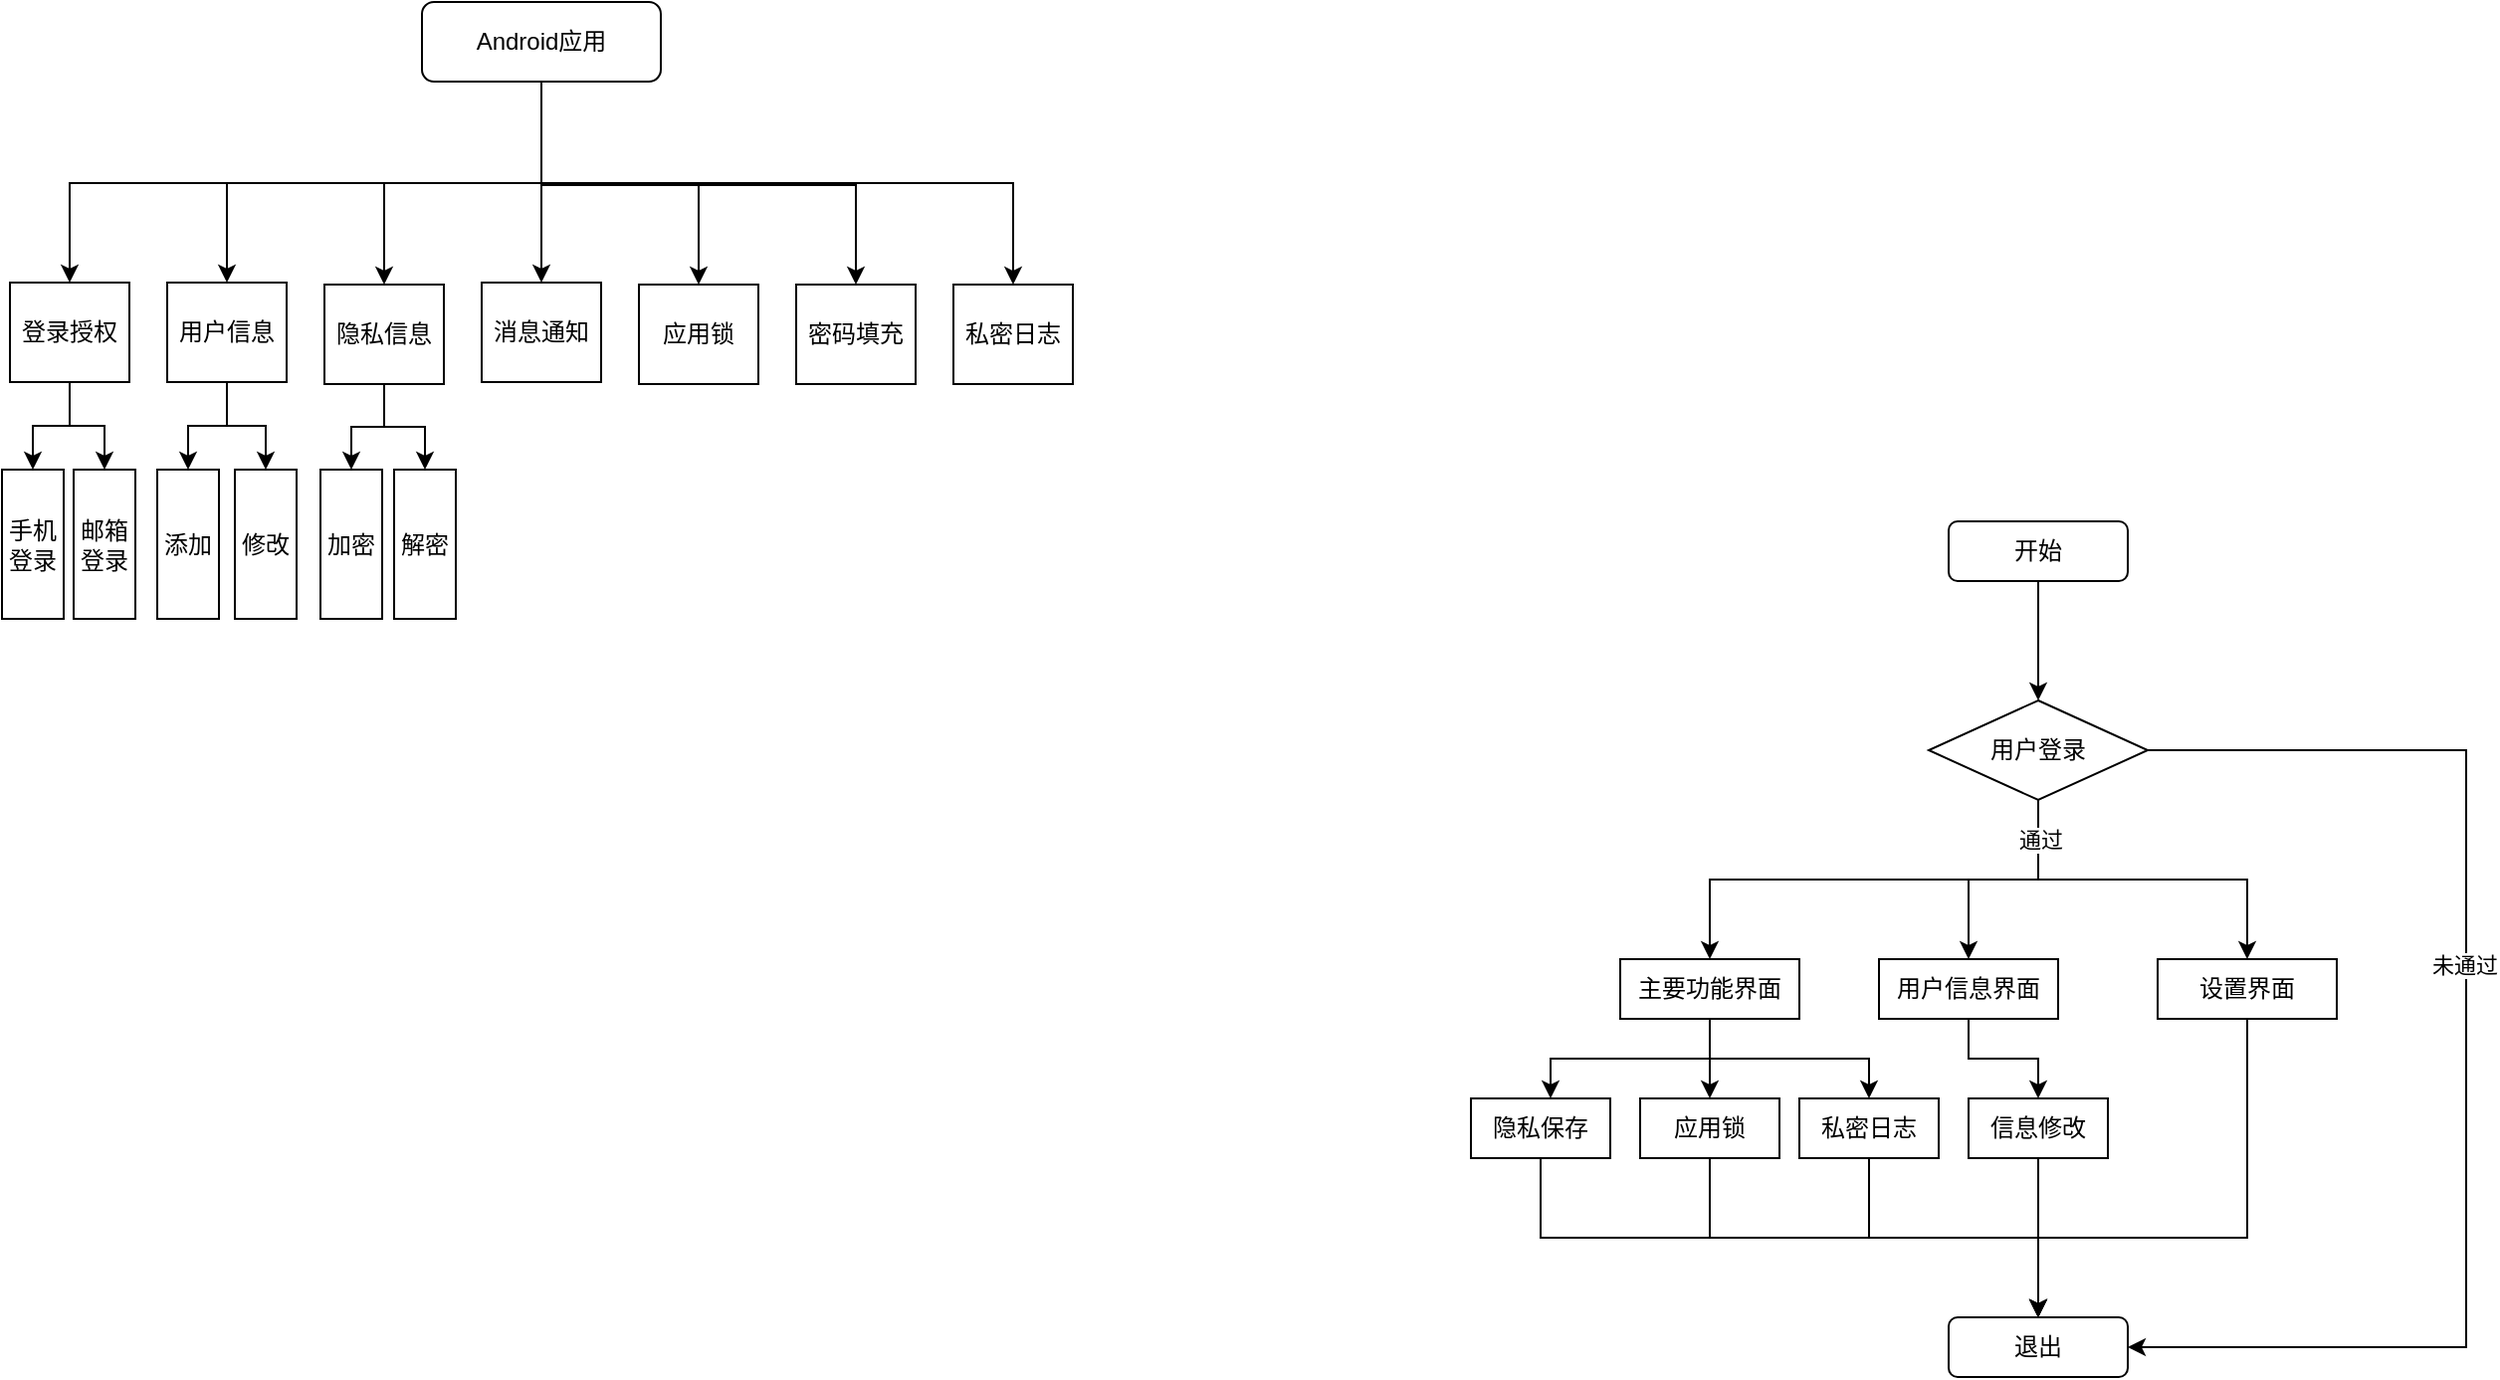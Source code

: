 <mxfile version="16.2.4" type="github">
  <diagram id="R2lEEEUBdFMjLlhIrx00" name="Page-1">
    <mxGraphModel dx="838" dy="691" grid="0" gridSize="10" guides="1" tooltips="1" connect="1" arrows="1" fold="1" page="1" pageScale="1" pageWidth="2339" pageHeight="3300" math="0" shadow="0" extFonts="Permanent Marker^https://fonts.googleapis.com/css?family=Permanent+Marker">
      <root>
        <mxCell id="0" />
        <mxCell id="1" parent="0" />
        <mxCell id="ruk9dVWkBwT-yQkAl1L8-58" style="edgeStyle=orthogonalEdgeStyle;rounded=0;orthogonalLoop=1;jettySize=auto;html=1;entryX=0.5;entryY=0;entryDx=0;entryDy=0;" edge="1" parent="1" source="ruk9dVWkBwT-yQkAl1L8-2" target="ruk9dVWkBwT-yQkAl1L8-44">
          <mxGeometry relative="1" as="geometry" />
        </mxCell>
        <mxCell id="ruk9dVWkBwT-yQkAl1L8-59" style="edgeStyle=orthogonalEdgeStyle;rounded=0;orthogonalLoop=1;jettySize=auto;html=1;" edge="1" parent="1" source="ruk9dVWkBwT-yQkAl1L8-2" target="ruk9dVWkBwT-yQkAl1L8-45">
          <mxGeometry relative="1" as="geometry" />
        </mxCell>
        <mxCell id="ruk9dVWkBwT-yQkAl1L8-61" style="edgeStyle=orthogonalEdgeStyle;rounded=0;orthogonalLoop=1;jettySize=auto;html=1;" edge="1" parent="1" source="ruk9dVWkBwT-yQkAl1L8-2" target="ruk9dVWkBwT-yQkAl1L8-49">
          <mxGeometry relative="1" as="geometry">
            <Array as="points">
              <mxPoint x="380" y="210" />
              <mxPoint x="617" y="210" />
            </Array>
          </mxGeometry>
        </mxCell>
        <mxCell id="ruk9dVWkBwT-yQkAl1L8-62" style="edgeStyle=orthogonalEdgeStyle;rounded=0;orthogonalLoop=1;jettySize=auto;html=1;" edge="1" parent="1" source="ruk9dVWkBwT-yQkAl1L8-2" target="ruk9dVWkBwT-yQkAl1L8-46">
          <mxGeometry relative="1" as="geometry" />
        </mxCell>
        <mxCell id="ruk9dVWkBwT-yQkAl1L8-63" style="edgeStyle=orthogonalEdgeStyle;rounded=0;orthogonalLoop=1;jettySize=auto;html=1;entryX=0.5;entryY=0;entryDx=0;entryDy=0;" edge="1" parent="1" source="ruk9dVWkBwT-yQkAl1L8-2" target="ruk9dVWkBwT-yQkAl1L8-42">
          <mxGeometry relative="1" as="geometry">
            <Array as="points">
              <mxPoint x="380" y="210" />
              <mxPoint x="222" y="210" />
            </Array>
          </mxGeometry>
        </mxCell>
        <mxCell id="ruk9dVWkBwT-yQkAl1L8-64" style="edgeStyle=orthogonalEdgeStyle;rounded=0;orthogonalLoop=1;jettySize=auto;html=1;entryX=0.5;entryY=0;entryDx=0;entryDy=0;" edge="1" parent="1" source="ruk9dVWkBwT-yQkAl1L8-2" target="ruk9dVWkBwT-yQkAl1L8-51">
          <mxGeometry relative="1" as="geometry">
            <Array as="points">
              <mxPoint x="380" y="210" />
              <mxPoint x="143" y="210" />
            </Array>
          </mxGeometry>
        </mxCell>
        <mxCell id="ruk9dVWkBwT-yQkAl1L8-65" style="edgeStyle=orthogonalEdgeStyle;rounded=0;orthogonalLoop=1;jettySize=auto;html=1;" edge="1" parent="1" source="ruk9dVWkBwT-yQkAl1L8-2" target="ruk9dVWkBwT-yQkAl1L8-43">
          <mxGeometry relative="1" as="geometry">
            <Array as="points">
              <mxPoint x="380" y="211" />
              <mxPoint x="538" y="211" />
            </Array>
          </mxGeometry>
        </mxCell>
        <mxCell id="ruk9dVWkBwT-yQkAl1L8-2" value="Android应用" style="rounded=1;whiteSpace=wrap;html=1;" vertex="1" parent="1">
          <mxGeometry x="320" y="119" width="120" height="40" as="geometry" />
        </mxCell>
        <mxCell id="ruk9dVWkBwT-yQkAl1L8-22" style="edgeStyle=orthogonalEdgeStyle;rounded=0;orthogonalLoop=1;jettySize=auto;html=1;entryX=0.5;entryY=0;entryDx=0;entryDy=0;" edge="1" parent="1" source="ruk9dVWkBwT-yQkAl1L8-9" target="ruk9dVWkBwT-yQkAl1L8-11">
          <mxGeometry relative="1" as="geometry" />
        </mxCell>
        <mxCell id="ruk9dVWkBwT-yQkAl1L8-9" value="开始" style="rounded=1;whiteSpace=wrap;html=1;" vertex="1" parent="1">
          <mxGeometry x="1087" y="380" width="90" height="30" as="geometry" />
        </mxCell>
        <mxCell id="ruk9dVWkBwT-yQkAl1L8-23" style="edgeStyle=orthogonalEdgeStyle;rounded=0;orthogonalLoop=1;jettySize=auto;html=1;exitX=1;exitY=0.5;exitDx=0;exitDy=0;entryX=1;entryY=0.5;entryDx=0;entryDy=0;" edge="1" parent="1" source="ruk9dVWkBwT-yQkAl1L8-11" target="ruk9dVWkBwT-yQkAl1L8-21">
          <mxGeometry relative="1" as="geometry">
            <Array as="points">
              <mxPoint x="1347" y="495" />
              <mxPoint x="1347" y="795" />
            </Array>
          </mxGeometry>
        </mxCell>
        <mxCell id="ruk9dVWkBwT-yQkAl1L8-24" value="未通过" style="edgeLabel;html=1;align=center;verticalAlign=middle;resizable=0;points=[];" vertex="1" connectable="0" parent="ruk9dVWkBwT-yQkAl1L8-23">
          <mxGeometry x="-0.149" y="-1" relative="1" as="geometry">
            <mxPoint as="offset" />
          </mxGeometry>
        </mxCell>
        <mxCell id="ruk9dVWkBwT-yQkAl1L8-25" style="edgeStyle=orthogonalEdgeStyle;rounded=0;orthogonalLoop=1;jettySize=auto;html=1;exitX=0.5;exitY=1;exitDx=0;exitDy=0;entryX=0.5;entryY=0;entryDx=0;entryDy=0;" edge="1" parent="1" source="ruk9dVWkBwT-yQkAl1L8-11" target="ruk9dVWkBwT-yQkAl1L8-14">
          <mxGeometry relative="1" as="geometry" />
        </mxCell>
        <mxCell id="ruk9dVWkBwT-yQkAl1L8-27" style="edgeStyle=orthogonalEdgeStyle;rounded=0;orthogonalLoop=1;jettySize=auto;html=1;" edge="1" parent="1" source="ruk9dVWkBwT-yQkAl1L8-11" target="ruk9dVWkBwT-yQkAl1L8-12">
          <mxGeometry relative="1" as="geometry" />
        </mxCell>
        <mxCell id="ruk9dVWkBwT-yQkAl1L8-28" style="edgeStyle=orthogonalEdgeStyle;rounded=0;orthogonalLoop=1;jettySize=auto;html=1;" edge="1" parent="1" source="ruk9dVWkBwT-yQkAl1L8-11" target="ruk9dVWkBwT-yQkAl1L8-13">
          <mxGeometry relative="1" as="geometry">
            <Array as="points">
              <mxPoint x="1132" y="560" />
              <mxPoint x="967" y="560" />
            </Array>
          </mxGeometry>
        </mxCell>
        <mxCell id="ruk9dVWkBwT-yQkAl1L8-29" value="通过" style="edgeLabel;html=1;align=center;verticalAlign=middle;resizable=0;points=[];" vertex="1" connectable="0" parent="ruk9dVWkBwT-yQkAl1L8-28">
          <mxGeometry x="-0.842" y="1" relative="1" as="geometry">
            <mxPoint as="offset" />
          </mxGeometry>
        </mxCell>
        <mxCell id="ruk9dVWkBwT-yQkAl1L8-11" value="用户登录" style="rhombus;whiteSpace=wrap;html=1;" vertex="1" parent="1">
          <mxGeometry x="1077" y="470" width="110" height="50" as="geometry" />
        </mxCell>
        <mxCell id="ruk9dVWkBwT-yQkAl1L8-34" style="edgeStyle=orthogonalEdgeStyle;rounded=0;orthogonalLoop=1;jettySize=auto;html=1;" edge="1" parent="1" source="ruk9dVWkBwT-yQkAl1L8-12" target="ruk9dVWkBwT-yQkAl1L8-19">
          <mxGeometry relative="1" as="geometry" />
        </mxCell>
        <mxCell id="ruk9dVWkBwT-yQkAl1L8-12" value="用户信息界面" style="rounded=0;whiteSpace=wrap;html=1;" vertex="1" parent="1">
          <mxGeometry x="1052" y="600" width="90" height="30" as="geometry" />
        </mxCell>
        <mxCell id="ruk9dVWkBwT-yQkAl1L8-31" style="edgeStyle=orthogonalEdgeStyle;rounded=0;orthogonalLoop=1;jettySize=auto;html=1;entryX=0.5;entryY=0;entryDx=0;entryDy=0;" edge="1" parent="1" source="ruk9dVWkBwT-yQkAl1L8-13">
          <mxGeometry relative="1" as="geometry">
            <mxPoint x="887" y="670.0" as="targetPoint" />
            <Array as="points">
              <mxPoint x="967" y="650" />
              <mxPoint x="887" y="650" />
            </Array>
          </mxGeometry>
        </mxCell>
        <mxCell id="ruk9dVWkBwT-yQkAl1L8-32" style="edgeStyle=orthogonalEdgeStyle;rounded=0;orthogonalLoop=1;jettySize=auto;html=1;" edge="1" parent="1" source="ruk9dVWkBwT-yQkAl1L8-13" target="ruk9dVWkBwT-yQkAl1L8-16">
          <mxGeometry relative="1" as="geometry" />
        </mxCell>
        <mxCell id="ruk9dVWkBwT-yQkAl1L8-33" style="edgeStyle=orthogonalEdgeStyle;rounded=0;orthogonalLoop=1;jettySize=auto;html=1;" edge="1" parent="1" source="ruk9dVWkBwT-yQkAl1L8-13" target="ruk9dVWkBwT-yQkAl1L8-17">
          <mxGeometry relative="1" as="geometry" />
        </mxCell>
        <mxCell id="ruk9dVWkBwT-yQkAl1L8-13" value="主要功能界面" style="rounded=0;whiteSpace=wrap;html=1;" vertex="1" parent="1">
          <mxGeometry x="922" y="600" width="90" height="30" as="geometry" />
        </mxCell>
        <mxCell id="ruk9dVWkBwT-yQkAl1L8-36" style="edgeStyle=orthogonalEdgeStyle;rounded=0;orthogonalLoop=1;jettySize=auto;html=1;" edge="1" parent="1" source="ruk9dVWkBwT-yQkAl1L8-14" target="ruk9dVWkBwT-yQkAl1L8-21">
          <mxGeometry relative="1" as="geometry">
            <Array as="points">
              <mxPoint x="1237" y="740" />
              <mxPoint x="1132" y="740" />
            </Array>
          </mxGeometry>
        </mxCell>
        <mxCell id="ruk9dVWkBwT-yQkAl1L8-14" value="设置界面" style="rounded=0;whiteSpace=wrap;html=1;" vertex="1" parent="1">
          <mxGeometry x="1192" y="600" width="90" height="30" as="geometry" />
        </mxCell>
        <mxCell id="ruk9dVWkBwT-yQkAl1L8-41" style="edgeStyle=orthogonalEdgeStyle;rounded=0;orthogonalLoop=1;jettySize=auto;html=1;" edge="1" parent="1" source="ruk9dVWkBwT-yQkAl1L8-15" target="ruk9dVWkBwT-yQkAl1L8-21">
          <mxGeometry relative="1" as="geometry">
            <Array as="points">
              <mxPoint x="882" y="740" />
              <mxPoint x="1132" y="740" />
            </Array>
          </mxGeometry>
        </mxCell>
        <mxCell id="ruk9dVWkBwT-yQkAl1L8-15" value="隐私保存" style="rounded=0;whiteSpace=wrap;html=1;" vertex="1" parent="1">
          <mxGeometry x="847" y="670" width="70" height="30" as="geometry" />
        </mxCell>
        <mxCell id="ruk9dVWkBwT-yQkAl1L8-37" style="edgeStyle=orthogonalEdgeStyle;rounded=0;orthogonalLoop=1;jettySize=auto;html=1;entryX=0.5;entryY=0;entryDx=0;entryDy=0;" edge="1" parent="1" source="ruk9dVWkBwT-yQkAl1L8-16" target="ruk9dVWkBwT-yQkAl1L8-21">
          <mxGeometry relative="1" as="geometry">
            <Array as="points">
              <mxPoint x="967" y="740" />
              <mxPoint x="1132" y="740" />
            </Array>
          </mxGeometry>
        </mxCell>
        <mxCell id="ruk9dVWkBwT-yQkAl1L8-16" value="应用锁" style="rounded=0;whiteSpace=wrap;html=1;" vertex="1" parent="1">
          <mxGeometry x="932" y="670" width="70" height="30" as="geometry" />
        </mxCell>
        <mxCell id="ruk9dVWkBwT-yQkAl1L8-40" style="edgeStyle=orthogonalEdgeStyle;rounded=0;orthogonalLoop=1;jettySize=auto;html=1;entryX=0.5;entryY=0;entryDx=0;entryDy=0;" edge="1" parent="1" source="ruk9dVWkBwT-yQkAl1L8-17" target="ruk9dVWkBwT-yQkAl1L8-21">
          <mxGeometry relative="1" as="geometry">
            <mxPoint x="1077" y="780" as="targetPoint" />
            <Array as="points">
              <mxPoint x="1047" y="740" />
              <mxPoint x="1132" y="740" />
            </Array>
          </mxGeometry>
        </mxCell>
        <mxCell id="ruk9dVWkBwT-yQkAl1L8-17" value="私密日志" style="rounded=0;whiteSpace=wrap;html=1;" vertex="1" parent="1">
          <mxGeometry x="1012" y="670" width="70" height="30" as="geometry" />
        </mxCell>
        <mxCell id="ruk9dVWkBwT-yQkAl1L8-35" style="edgeStyle=orthogonalEdgeStyle;rounded=0;orthogonalLoop=1;jettySize=auto;html=1;" edge="1" parent="1" source="ruk9dVWkBwT-yQkAl1L8-19" target="ruk9dVWkBwT-yQkAl1L8-21">
          <mxGeometry relative="1" as="geometry" />
        </mxCell>
        <mxCell id="ruk9dVWkBwT-yQkAl1L8-19" value="信息修改" style="rounded=0;whiteSpace=wrap;html=1;" vertex="1" parent="1">
          <mxGeometry x="1097" y="670" width="70" height="30" as="geometry" />
        </mxCell>
        <mxCell id="ruk9dVWkBwT-yQkAl1L8-21" value="退出" style="rounded=1;whiteSpace=wrap;html=1;" vertex="1" parent="1">
          <mxGeometry x="1087" y="780" width="90" height="30" as="geometry" />
        </mxCell>
        <mxCell id="ruk9dVWkBwT-yQkAl1L8-68" style="edgeStyle=orthogonalEdgeStyle;rounded=0;orthogonalLoop=1;jettySize=auto;html=1;entryX=0.5;entryY=0;entryDx=0;entryDy=0;" edge="1" parent="1" source="ruk9dVWkBwT-yQkAl1L8-42" target="ruk9dVWkBwT-yQkAl1L8-54">
          <mxGeometry relative="1" as="geometry" />
        </mxCell>
        <mxCell id="ruk9dVWkBwT-yQkAl1L8-69" style="edgeStyle=orthogonalEdgeStyle;rounded=0;orthogonalLoop=1;jettySize=auto;html=1;entryX=0.5;entryY=0;entryDx=0;entryDy=0;" edge="1" parent="1" source="ruk9dVWkBwT-yQkAl1L8-42" target="ruk9dVWkBwT-yQkAl1L8-55">
          <mxGeometry relative="1" as="geometry" />
        </mxCell>
        <mxCell id="ruk9dVWkBwT-yQkAl1L8-42" value="用户信息" style="rounded=0;whiteSpace=wrap;html=1;" vertex="1" parent="1">
          <mxGeometry x="192" y="260" width="60" height="50" as="geometry" />
        </mxCell>
        <mxCell id="ruk9dVWkBwT-yQkAl1L8-43" value="密码填充" style="rounded=0;whiteSpace=wrap;html=1;" vertex="1" parent="1">
          <mxGeometry x="508" y="261" width="60" height="50" as="geometry" />
        </mxCell>
        <mxCell id="ruk9dVWkBwT-yQkAl1L8-44" value="消息通知" style="rounded=0;whiteSpace=wrap;html=1;" vertex="1" parent="1">
          <mxGeometry x="350" y="260" width="60" height="50" as="geometry" />
        </mxCell>
        <mxCell id="ruk9dVWkBwT-yQkAl1L8-45" value="应用锁" style="rounded=0;whiteSpace=wrap;html=1;" vertex="1" parent="1">
          <mxGeometry x="429" y="261" width="60" height="50" as="geometry" />
        </mxCell>
        <mxCell id="ruk9dVWkBwT-yQkAl1L8-70" style="edgeStyle=orthogonalEdgeStyle;rounded=0;orthogonalLoop=1;jettySize=auto;html=1;entryX=0.5;entryY=0;entryDx=0;entryDy=0;" edge="1" parent="1" source="ruk9dVWkBwT-yQkAl1L8-46" target="ruk9dVWkBwT-yQkAl1L8-52">
          <mxGeometry relative="1" as="geometry" />
        </mxCell>
        <mxCell id="ruk9dVWkBwT-yQkAl1L8-71" style="edgeStyle=orthogonalEdgeStyle;rounded=0;orthogonalLoop=1;jettySize=auto;html=1;entryX=0.5;entryY=0;entryDx=0;entryDy=0;" edge="1" parent="1" source="ruk9dVWkBwT-yQkAl1L8-46" target="ruk9dVWkBwT-yQkAl1L8-53">
          <mxGeometry relative="1" as="geometry" />
        </mxCell>
        <mxCell id="ruk9dVWkBwT-yQkAl1L8-46" value="隐私信息" style="rounded=0;whiteSpace=wrap;html=1;" vertex="1" parent="1">
          <mxGeometry x="271" y="261" width="60" height="50" as="geometry" />
        </mxCell>
        <mxCell id="ruk9dVWkBwT-yQkAl1L8-49" value="私密日志" style="rounded=0;whiteSpace=wrap;html=1;" vertex="1" parent="1">
          <mxGeometry x="587" y="261" width="60" height="50" as="geometry" />
        </mxCell>
        <mxCell id="ruk9dVWkBwT-yQkAl1L8-66" style="edgeStyle=orthogonalEdgeStyle;rounded=0;orthogonalLoop=1;jettySize=auto;html=1;entryX=0.5;entryY=0;entryDx=0;entryDy=0;" edge="1" parent="1" source="ruk9dVWkBwT-yQkAl1L8-51" target="ruk9dVWkBwT-yQkAl1L8-56">
          <mxGeometry relative="1" as="geometry" />
        </mxCell>
        <mxCell id="ruk9dVWkBwT-yQkAl1L8-67" style="edgeStyle=orthogonalEdgeStyle;rounded=0;orthogonalLoop=1;jettySize=auto;html=1;entryX=0.5;entryY=0;entryDx=0;entryDy=0;" edge="1" parent="1" source="ruk9dVWkBwT-yQkAl1L8-51" target="ruk9dVWkBwT-yQkAl1L8-57">
          <mxGeometry relative="1" as="geometry" />
        </mxCell>
        <mxCell id="ruk9dVWkBwT-yQkAl1L8-51" value="登录授权" style="rounded=0;whiteSpace=wrap;html=1;" vertex="1" parent="1">
          <mxGeometry x="113" y="260" width="60" height="50" as="geometry" />
        </mxCell>
        <mxCell id="ruk9dVWkBwT-yQkAl1L8-52" value="加密" style="rounded=0;whiteSpace=wrap;html=1;" vertex="1" parent="1">
          <mxGeometry x="269" y="354" width="31" height="75" as="geometry" />
        </mxCell>
        <mxCell id="ruk9dVWkBwT-yQkAl1L8-53" value="解密" style="rounded=0;whiteSpace=wrap;html=1;" vertex="1" parent="1">
          <mxGeometry x="306" y="354" width="31" height="75" as="geometry" />
        </mxCell>
        <mxCell id="ruk9dVWkBwT-yQkAl1L8-54" value="添加" style="rounded=0;whiteSpace=wrap;html=1;" vertex="1" parent="1">
          <mxGeometry x="187" y="354" width="31" height="75" as="geometry" />
        </mxCell>
        <mxCell id="ruk9dVWkBwT-yQkAl1L8-55" value="修改" style="rounded=0;whiteSpace=wrap;html=1;" vertex="1" parent="1">
          <mxGeometry x="226" y="354" width="31" height="75" as="geometry" />
        </mxCell>
        <mxCell id="ruk9dVWkBwT-yQkAl1L8-56" value="手机登录" style="rounded=0;whiteSpace=wrap;html=1;" vertex="1" parent="1">
          <mxGeometry x="109" y="354" width="31" height="75" as="geometry" />
        </mxCell>
        <mxCell id="ruk9dVWkBwT-yQkAl1L8-57" value="邮箱登录" style="rounded=0;whiteSpace=wrap;html=1;" vertex="1" parent="1">
          <mxGeometry x="145" y="354" width="31" height="75" as="geometry" />
        </mxCell>
      </root>
    </mxGraphModel>
  </diagram>
</mxfile>
